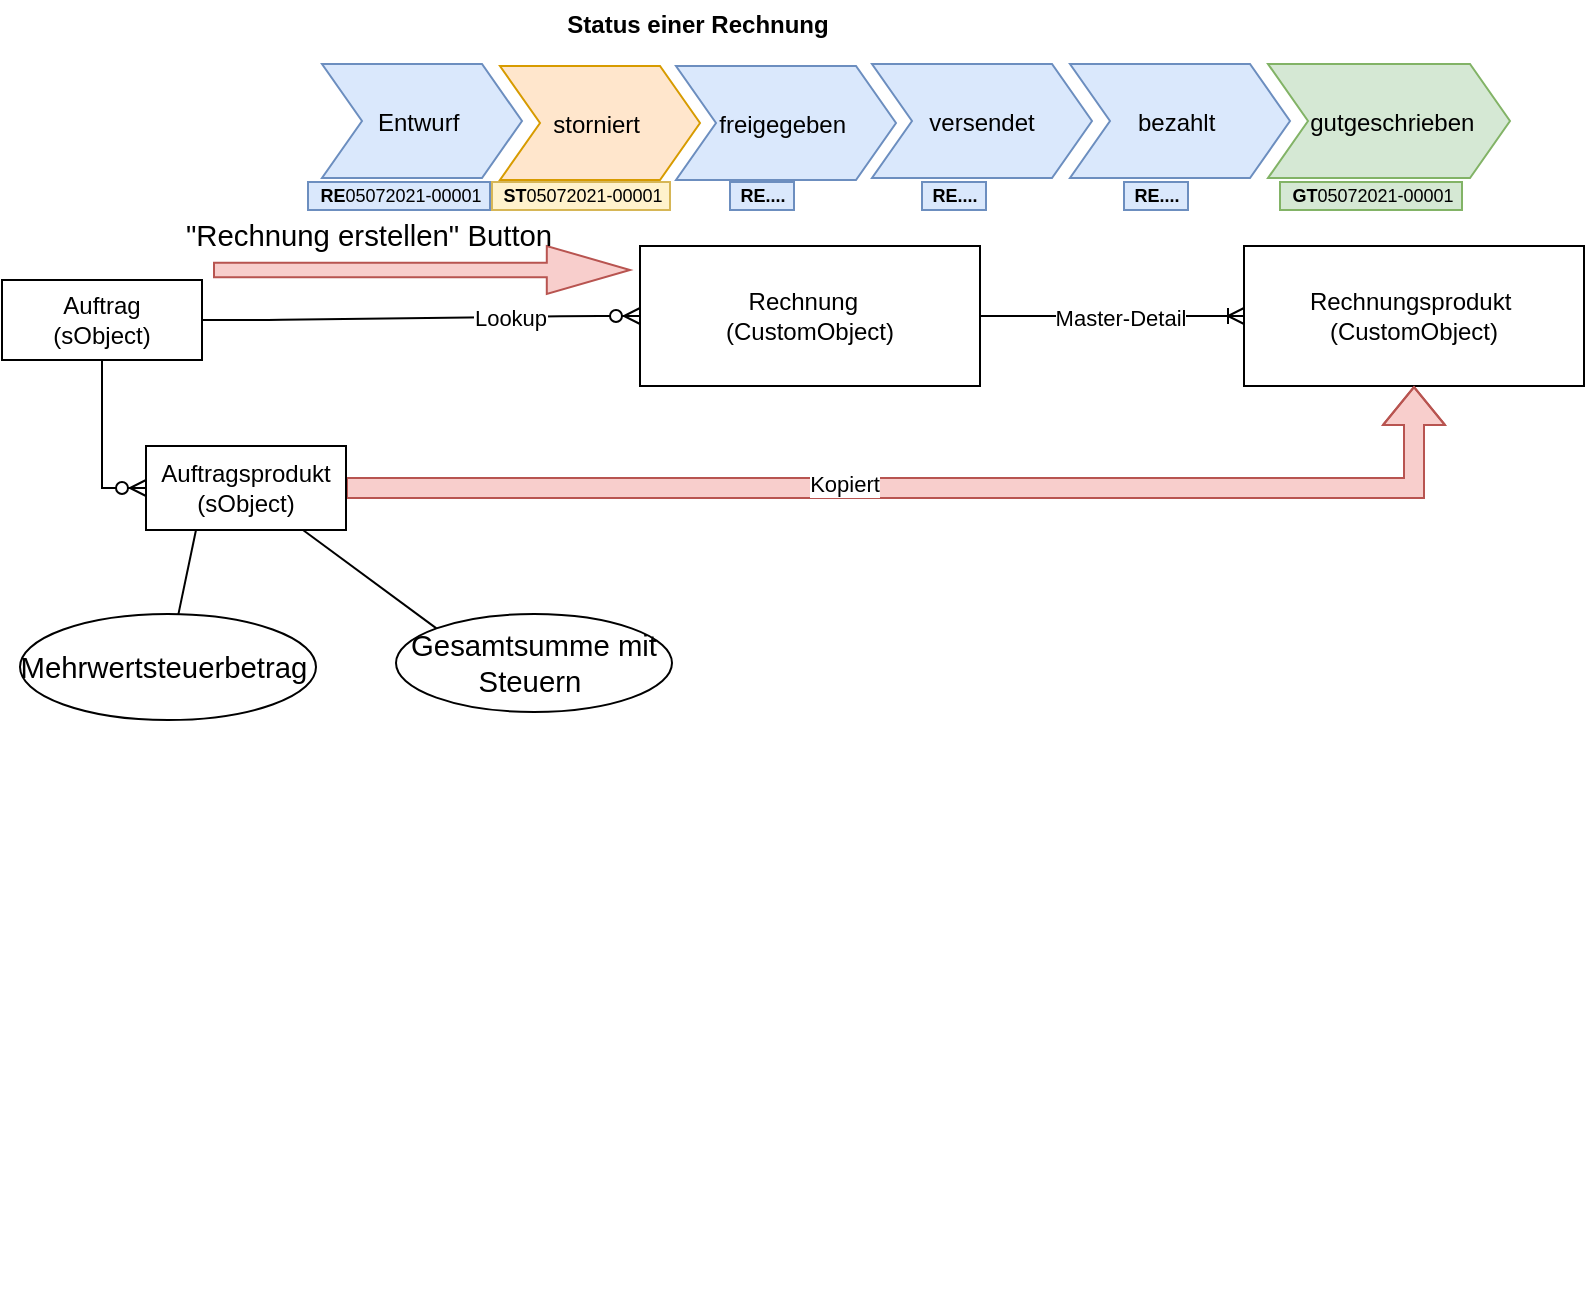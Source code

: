 <mxfile version="14.8.3" type="github">
  <diagram id="zpWr9lhcz-H4dS4IHWAz" name="Page-1">
    <mxGraphModel dx="1038" dy="1725" grid="0" gridSize="10" guides="1" tooltips="1" connect="1" arrows="1" fold="1" page="1" pageScale="1" pageWidth="827" pageHeight="1169" math="0" shadow="0">
      <root>
        <mxCell id="0" />
        <mxCell id="1" parent="0" />
        <mxCell id="AT9KVZJsBNH9YSO-psuh-8" style="edgeStyle=orthogonalEdgeStyle;rounded=0;orthogonalLoop=1;jettySize=auto;html=1;entryX=0;entryY=0.5;entryDx=0;entryDy=0;endArrow=ERzeroToMany;endFill=1;" edge="1" parent="1" source="6WLw751Yr984MGR5i2kP-2" target="AT9KVZJsBNH9YSO-psuh-5">
          <mxGeometry relative="1" as="geometry" />
        </mxCell>
        <mxCell id="6WLw751Yr984MGR5i2kP-2" value="Auftrag&lt;br&gt;(sObject)" style="whiteSpace=wrap;html=1;align=center;" parent="1" vertex="1">
          <mxGeometry x="26" y="113" width="100" height="40" as="geometry" />
        </mxCell>
        <mxCell id="6WLw751Yr984MGR5i2kP-5" value="Rechnung&amp;nbsp;&amp;nbsp;&lt;br&gt;(CustomObject)" style="whiteSpace=wrap;html=1;align=center;" parent="1" vertex="1">
          <mxGeometry x="345" y="96" width="170" height="70" as="geometry" />
        </mxCell>
        <mxCell id="6WLw751Yr984MGR5i2kP-7" value="" style="edgeStyle=entityRelationEdgeStyle;fontSize=12;html=1;endArrow=ERzeroToMany;exitX=1;exitY=0.5;exitDx=0;exitDy=0;entryX=0;entryY=0.5;entryDx=0;entryDy=0;endFill=1;" parent="1" source="6WLw751Yr984MGR5i2kP-2" target="6WLw751Yr984MGR5i2kP-5" edge="1">
          <mxGeometry width="100" height="100" relative="1" as="geometry">
            <mxPoint x="510" y="150" as="sourcePoint" />
            <mxPoint x="600" y="150" as="targetPoint" />
          </mxGeometry>
        </mxCell>
        <mxCell id="AT9KVZJsBNH9YSO-psuh-1" value="Lookup" style="edgeLabel;html=1;align=center;verticalAlign=middle;resizable=0;points=[];" vertex="1" connectable="0" parent="6WLw751Yr984MGR5i2kP-7">
          <mxGeometry x="0.406" relative="1" as="geometry">
            <mxPoint as="offset" />
          </mxGeometry>
        </mxCell>
        <mxCell id="AT9KVZJsBNH9YSO-psuh-13" value="&lt;br&gt;" style="edgeLabel;html=1;align=center;verticalAlign=middle;resizable=0;points=[];" vertex="1" connectable="0" parent="6WLw751Yr984MGR5i2kP-7">
          <mxGeometry x="-0.268" y="-2" relative="1" as="geometry">
            <mxPoint as="offset" />
          </mxGeometry>
        </mxCell>
        <mxCell id="6WLw751Yr984MGR5i2kP-10" value="&lt;span style=&quot;font-size: 11.0pt ; font-family: &amp;#34;calibri&amp;#34; , sans-serif&quot;&gt;Mehrwertsteuerbetrag&amp;nbsp;&lt;/span&gt;" style="ellipse;whiteSpace=wrap;html=1;" parent="1" vertex="1">
          <mxGeometry x="35" y="280" width="148" height="53" as="geometry" />
        </mxCell>
        <mxCell id="6WLw751Yr984MGR5i2kP-17" value="&lt;span style=&quot;color: rgba(0 , 0 , 0 , 0) ; font-family: monospace ; font-size: 0px&quot;&gt;%3CmxGraphModel%3E%3Croot%3E%3CmxCell%20id%3D%220%22%2F%3E%3CmxCell%20id%3D%221%22%20parent%3D%220%22%2F%3E%3CmxCell%20id%3D%222%22%20value%3D%22%26lt%3Bh1%20style%3D%26quot%3Btext-align%3A%20left%26quot%3B%26gt%3B%26lt%3Bspan%20style%3D%26quot%3Bfont-family%3A%20%26amp%3B%2334%3Bverdana%26amp%3B%2334%3B%20%2C%20%26amp%3B%2334%3Bgeneva%26amp%3B%2334%3B%20%2C%20sans-serif%20%3B%20font-size%3A%2012px%20%3B%20font-weight%3A%20400%26quot%3B%26gt%3BEntwurf%20-%26amp%3Bgt%3B%20Freigeben%26lt%3B%2Fspan%26gt%3B.%26lt%3B%2Fh1%26gt%3B%22%20style%3D%22text%3Bhtml%3D1%3BstrokeColor%3Dnone%3BfillColor%3Dnone%3Balign%3Dcenter%3BverticalAlign%3Dmiddle%3BwhiteSpace%3Dwrap%3Brounded%3D0%3B%22%20vertex%3D%221%22%20parent%3D%221%22%3E%3CmxGeometry%20x%3D%22414%22%20y%3D%22260%22%20width%3D%22170%22%20height%3D%2220%22%20as%3D%22geometry%22%2F%3E%3C%2FmxCell%3E%3C%2Froot%3E%3C%2FmxGraphModel%3E&lt;/span&gt;" style="text;html=1;strokeColor=none;fillColor=none;align=center;verticalAlign=middle;whiteSpace=wrap;rounded=0;" parent="1" vertex="1">
          <mxGeometry x="450" y="280" width="40" height="20" as="geometry" />
        </mxCell>
        <mxCell id="sKPs6LCrciZT9g_w5KVV-9" value="&lt;span style=&quot;color: rgba(0 , 0 , 0 , 0) ; font-family: monospace ; font-size: 0px&quot;&gt;%3CmxGraphModel%3E%3Croot%3E%3CmxCell%20id%3D%220%22%2F%3E%3CmxCell%20id%3D%221%22%20parent%3D%220%22%2F%3E%3CmxCell%20id%3D%222%22%20value%3D%22%26lt%3Bh1%20style%3D%26quot%3Btext-align%3A%20left%26quot%3B%26gt%3B%26lt%3Bspan%20style%3D%26quot%3Bfont-family%3A%20%26amp%3B%2334%3Bverdana%26amp%3B%2334%3B%20%2C%20%26amp%3B%2334%3Bgeneva%26amp%3B%2334%3B%20%2C%20sans-serif%20%3B%20font-size%3A%2012px%20%3B%20font-weight%3A%20400%26quot%3B%26gt%3BEntwurf%20-%26amp%3Bgt%3B%20Freigeben%26lt%3B%2Fspan%26gt%3B.%26lt%3B%2Fh1%26gt%3B%22%20style%3D%22text%3Bhtml%3D1%3BstrokeColor%3Dnone%3BfillColor%3Dnone%3Balign%3Dcenter%3BverticalAlign%3Dmiddle%3BwhiteSpace%3Dwrap%3Brounded%3D0%3B%22%20vertex%3D%221%22%20parent%3D%221%22%3E%3CmxGeometry%20x%3D%22414%22%20y%3D%22260%22%20width%3D%22170%22%20height%3D%2220%22%20as%3D%22geometry%22%2F%3E%3C%2FmxCell%3E%3C%2Froot%3E%3C%2FmxGraphModel%3E&lt;/span&gt;" style="text;html=1;strokeColor=none;fillColor=none;align=center;verticalAlign=middle;whiteSpace=wrap;rounded=0;" parent="1" vertex="1">
          <mxGeometry x="400" y="600" width="40" height="20" as="geometry" />
        </mxCell>
        <mxCell id="AT9KVZJsBNH9YSO-psuh-2" value="Rechnungsprodukt&amp;nbsp;&lt;br&gt;(CustomObject)" style="whiteSpace=wrap;html=1;align=center;" vertex="1" parent="1">
          <mxGeometry x="647" y="96" width="170" height="70" as="geometry" />
        </mxCell>
        <mxCell id="AT9KVZJsBNH9YSO-psuh-3" value="" style="edgeStyle=entityRelationEdgeStyle;fontSize=12;html=1;endArrow=ERoneToMany;entryX=0;entryY=0.5;entryDx=0;entryDy=0;" edge="1" parent="1" source="6WLw751Yr984MGR5i2kP-5" target="AT9KVZJsBNH9YSO-psuh-2">
          <mxGeometry width="100" height="100" relative="1" as="geometry">
            <mxPoint x="376" y="244" as="sourcePoint" />
            <mxPoint x="476" y="144" as="targetPoint" />
          </mxGeometry>
        </mxCell>
        <mxCell id="AT9KVZJsBNH9YSO-psuh-4" value="Master-Detail" style="edgeLabel;html=1;align=center;verticalAlign=middle;resizable=0;points=[];" vertex="1" connectable="0" parent="AT9KVZJsBNH9YSO-psuh-3">
          <mxGeometry x="0.064" y="-1" relative="1" as="geometry">
            <mxPoint as="offset" />
          </mxGeometry>
        </mxCell>
        <mxCell id="AT9KVZJsBNH9YSO-psuh-9" style="edgeStyle=orthogonalEdgeStyle;rounded=0;orthogonalLoop=1;jettySize=auto;html=1;endArrow=ERzeroToMany;endFill=1;shape=flexArrow;fillColor=#f8cecc;strokeColor=#b85450;" edge="1" parent="1" source="AT9KVZJsBNH9YSO-psuh-5" target="AT9KVZJsBNH9YSO-psuh-2">
          <mxGeometry relative="1" as="geometry" />
        </mxCell>
        <mxCell id="AT9KVZJsBNH9YSO-psuh-10" value="Kopiert" style="edgeLabel;html=1;align=center;verticalAlign=middle;resizable=0;points=[];" vertex="1" connectable="0" parent="AT9KVZJsBNH9YSO-psuh-9">
          <mxGeometry x="-0.149" y="2" relative="1" as="geometry">
            <mxPoint as="offset" />
          </mxGeometry>
        </mxCell>
        <mxCell id="AT9KVZJsBNH9YSO-psuh-5" value="Auftragsprodukt&lt;br&gt;(sObject)" style="whiteSpace=wrap;html=1;align=center;" vertex="1" parent="1">
          <mxGeometry x="98" y="196" width="100" height="42" as="geometry" />
        </mxCell>
        <mxCell id="AT9KVZJsBNH9YSO-psuh-17" value="" style="shape=singleArrow;whiteSpace=wrap;html=1;fillColor=#f8cecc;strokeColor=#b85450;" vertex="1" parent="1">
          <mxGeometry x="132" y="96" width="208" height="24" as="geometry" />
        </mxCell>
        <mxCell id="AT9KVZJsBNH9YSO-psuh-18" value="&lt;span style=&quot;font-size: 11.0pt ; font-family: &amp;#34;calibri&amp;#34; , sans-serif&quot;&gt;&quot;Rechnung erstellen&quot; Button&lt;/span&gt;" style="text;html=1;align=center;verticalAlign=middle;resizable=0;points=[];autosize=1;strokeColor=none;" vertex="1" parent="1">
          <mxGeometry x="119" y="82" width="179" height="18" as="geometry" />
        </mxCell>
        <mxCell id="AT9KVZJsBNH9YSO-psuh-20" value="&lt;span style=&quot;font-size: 11.0pt ; font-family: &amp;#34;calibri&amp;#34; , sans-serif&quot;&gt;Gesamtsumme mit Steuern&amp;nbsp;&lt;/span&gt;" style="ellipse;whiteSpace=wrap;html=1;" vertex="1" parent="1">
          <mxGeometry x="223" y="280" width="138" height="49" as="geometry" />
        </mxCell>
        <mxCell id="AT9KVZJsBNH9YSO-psuh-23" value="" style="endArrow=none;html=1;exitX=0.25;exitY=1;exitDx=0;exitDy=0;" edge="1" parent="1" source="AT9KVZJsBNH9YSO-psuh-5" target="6WLw751Yr984MGR5i2kP-10">
          <mxGeometry width="50" height="50" relative="1" as="geometry">
            <mxPoint x="161" y="88" as="sourcePoint" />
            <mxPoint x="211" y="38" as="targetPoint" />
          </mxGeometry>
        </mxCell>
        <mxCell id="AT9KVZJsBNH9YSO-psuh-25" value="" style="endArrow=none;html=1;entryX=0;entryY=0;entryDx=0;entryDy=0;" edge="1" parent="1" source="AT9KVZJsBNH9YSO-psuh-5" target="AT9KVZJsBNH9YSO-psuh-20">
          <mxGeometry width="50" height="50" relative="1" as="geometry">
            <mxPoint x="161" y="88" as="sourcePoint" />
            <mxPoint x="211" y="38" as="targetPoint" />
          </mxGeometry>
        </mxCell>
        <mxCell id="AT9KVZJsBNH9YSO-psuh-26" value="Status einer Rechnung" style="swimlane;childLayout=stackLayout;horizontal=1;fillColor=none;horizontalStack=1;resizeParent=1;resizeParentMax=0;resizeLast=0;collapsible=0;strokeColor=none;stackBorder=10;stackSpacing=-12;resizable=1;align=center;points=[];fontColor=#000000;startSize=23;" vertex="1" parent="1">
          <mxGeometry x="265" y="-27" width="218" height="100" as="geometry" />
        </mxCell>
        <mxCell id="AT9KVZJsBNH9YSO-psuh-28" value="storniert " style="shape=step;perimeter=stepPerimeter;fixedSize=1;points=[];fillColor=#ffe6cc;strokeColor=#d79b00;" vertex="1" parent="AT9KVZJsBNH9YSO-psuh-26">
          <mxGeometry x="10" y="33" width="100" height="57" as="geometry" />
        </mxCell>
        <mxCell id="AT9KVZJsBNH9YSO-psuh-29" value="freigegeben " style="shape=step;perimeter=stepPerimeter;fixedSize=1;points=[];fillColor=#dae8fc;strokeColor=#6c8ebf;" vertex="1" parent="AT9KVZJsBNH9YSO-psuh-26">
          <mxGeometry x="98" y="33" width="110" height="57" as="geometry" />
        </mxCell>
        <mxCell id="AT9KVZJsBNH9YSO-psuh-31" value="versendet" style="shape=step;perimeter=stepPerimeter;fixedSize=1;points=[];fillColor=#dae8fc;strokeColor=#6c8ebf;" vertex="1" parent="1">
          <mxGeometry x="461" y="5" width="110" height="57" as="geometry" />
        </mxCell>
        <mxCell id="AT9KVZJsBNH9YSO-psuh-27" value="Entwurf " style="shape=step;perimeter=stepPerimeter;fixedSize=1;points=[];fillColor=#dae8fc;strokeColor=#6c8ebf;" vertex="1" parent="1">
          <mxGeometry x="186" y="5" width="100" height="57" as="geometry" />
        </mxCell>
        <mxCell id="AT9KVZJsBNH9YSO-psuh-36" value="bezahlt " style="shape=step;perimeter=stepPerimeter;fixedSize=1;points=[];fillColor=#dae8fc;strokeColor=#6c8ebf;" vertex="1" parent="1">
          <mxGeometry x="560" y="5" width="110" height="57" as="geometry" />
        </mxCell>
        <mxCell id="AT9KVZJsBNH9YSO-psuh-37" value=" gutgeschrieben" style="shape=step;perimeter=stepPerimeter;fixedSize=1;points=[];fillColor=#d5e8d4;strokeColor=#82b366;" vertex="1" parent="1">
          <mxGeometry x="659" y="5" width="121" height="57" as="geometry" />
        </mxCell>
        <mxCell id="AT9KVZJsBNH9YSO-psuh-38" value="RE&lt;span style=&quot;font-weight: normal&quot;&gt;05072021-00001&lt;/span&gt;" style="text;html=1;align=center;verticalAlign=middle;resizable=0;points=[];autosize=1;strokeColor=#6c8ebf;fontStyle=1;fontSize=9;fillColor=#dae8fc;" vertex="1" parent="1">
          <mxGeometry x="179" y="64" width="91" height="14" as="geometry" />
        </mxCell>
        <mxCell id="AT9KVZJsBNH9YSO-psuh-40" value="ST&lt;span style=&quot;font-weight: 400&quot;&gt;05072021-00001&lt;/span&gt;" style="text;html=1;align=center;verticalAlign=middle;resizable=0;points=[];autosize=1;strokeColor=#d6b656;fontStyle=1;fontSize=9;fillColor=#fff2cc;" vertex="1" parent="1">
          <mxGeometry x="271" y="64" width="89" height="14" as="geometry" />
        </mxCell>
        <mxCell id="AT9KVZJsBNH9YSO-psuh-41" value="RE...." style="text;html=1;align=center;verticalAlign=middle;resizable=0;points=[];autosize=1;strokeColor=#6c8ebf;fontStyle=1;fontSize=9;fillColor=#dae8fc;" vertex="1" parent="1">
          <mxGeometry x="390" y="64" width="32" height="14" as="geometry" />
        </mxCell>
        <mxCell id="AT9KVZJsBNH9YSO-psuh-42" value="RE...." style="text;html=1;align=center;verticalAlign=middle;resizable=0;points=[];autosize=1;strokeColor=#6c8ebf;fontStyle=1;fontSize=9;fillColor=#dae8fc;" vertex="1" parent="1">
          <mxGeometry x="486" y="64" width="32" height="14" as="geometry" />
        </mxCell>
        <mxCell id="AT9KVZJsBNH9YSO-psuh-43" value="RE...." style="text;html=1;align=center;verticalAlign=middle;resizable=0;points=[];autosize=1;strokeColor=#6c8ebf;fontStyle=1;fontSize=9;fillColor=#dae8fc;" vertex="1" parent="1">
          <mxGeometry x="587" y="64" width="32" height="14" as="geometry" />
        </mxCell>
        <mxCell id="AT9KVZJsBNH9YSO-psuh-44" value="GT&lt;span style=&quot;font-weight: 400&quot;&gt;05072021-00001&lt;/span&gt;" style="text;html=1;align=center;verticalAlign=middle;resizable=0;points=[];autosize=1;strokeColor=#82b366;fontStyle=1;fontSize=9;fillColor=#d5e8d4;" vertex="1" parent="1">
          <mxGeometry x="665" y="64" width="91" height="14" as="geometry" />
        </mxCell>
      </root>
    </mxGraphModel>
  </diagram>
</mxfile>
